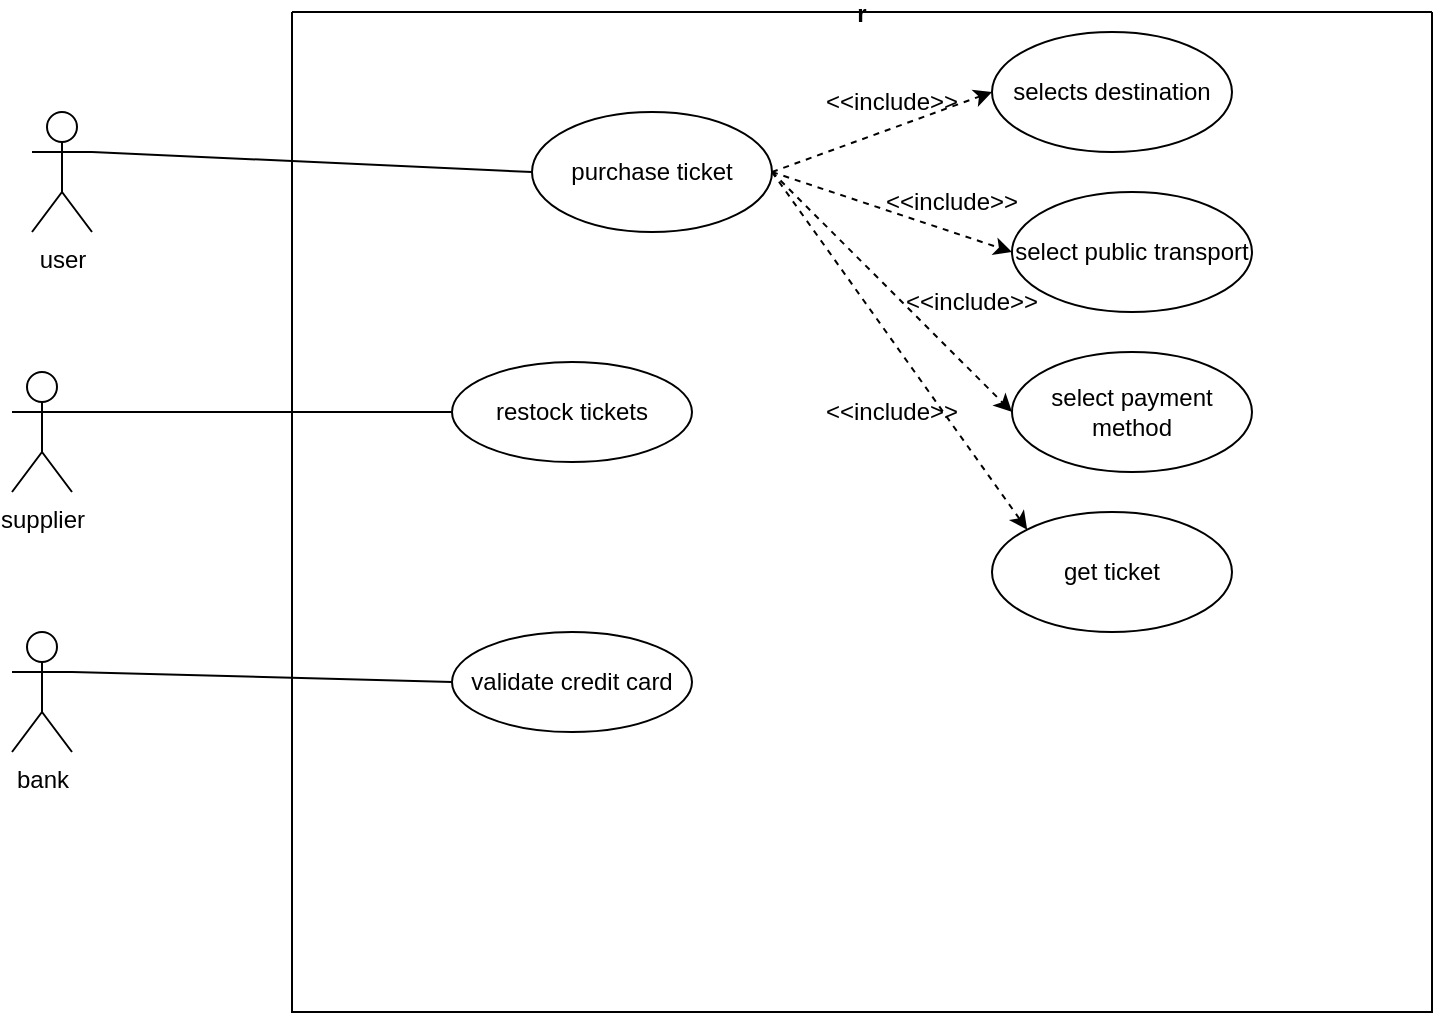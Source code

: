 <mxfile version="21.0.6" type="device"><diagram name="Page-1" id="CCaucMlcWNh_iTprGg6-"><mxGraphModel dx="884" dy="560" grid="1" gridSize="10" guides="1" tooltips="1" connect="1" arrows="1" fold="1" page="1" pageScale="1" pageWidth="850" pageHeight="1100" math="0" shadow="0"><root><mxCell id="0"/><mxCell id="1" parent="0"/><mxCell id="c48xit8Kti5dTDNlw_7c-1" value="user" style="shape=umlActor;verticalLabelPosition=bottom;verticalAlign=top;html=1;outlineConnect=0;" parent="1" vertex="1"><mxGeometry x="70" y="120" width="30" height="60" as="geometry"/></mxCell><mxCell id="c48xit8Kti5dTDNlw_7c-2" value="r" style="swimlane;startSize=0;" parent="1" vertex="1"><mxGeometry x="200" y="70" width="570" height="500" as="geometry"/></mxCell><mxCell id="c48xit8Kti5dTDNlw_7c-3" value="purchase ticket" style="ellipse;whiteSpace=wrap;html=1;" parent="c48xit8Kti5dTDNlw_7c-2" vertex="1"><mxGeometry x="120" y="50" width="120" height="60" as="geometry"/></mxCell><mxCell id="c48xit8Kti5dTDNlw_7c-4" value="" style="endArrow=classic;html=1;rounded=0;exitX=1;exitY=0.5;exitDx=0;exitDy=0;entryX=0;entryY=0.5;entryDx=0;entryDy=0;dashed=1;" parent="c48xit8Kti5dTDNlw_7c-2" source="c48xit8Kti5dTDNlw_7c-3" target="c48xit8Kti5dTDNlw_7c-5" edge="1"><mxGeometry width="50" height="50" relative="1" as="geometry"><mxPoint x="290" y="360" as="sourcePoint"/><mxPoint x="340" y="310" as="targetPoint"/></mxGeometry></mxCell><mxCell id="c48xit8Kti5dTDNlw_7c-5" value="selects destination" style="ellipse;whiteSpace=wrap;html=1;" parent="c48xit8Kti5dTDNlw_7c-2" vertex="1"><mxGeometry x="350" y="10" width="120" height="60" as="geometry"/></mxCell><mxCell id="c48xit8Kti5dTDNlw_7c-6" value="select public transport" style="ellipse;whiteSpace=wrap;html=1;" parent="c48xit8Kti5dTDNlw_7c-2" vertex="1"><mxGeometry x="360" y="90" width="120" height="60" as="geometry"/></mxCell><mxCell id="c48xit8Kti5dTDNlw_7c-7" value="select payment method" style="ellipse;whiteSpace=wrap;html=1;" parent="c48xit8Kti5dTDNlw_7c-2" vertex="1"><mxGeometry x="360" y="170" width="120" height="60" as="geometry"/></mxCell><mxCell id="c48xit8Kti5dTDNlw_7c-8" value="" style="endArrow=classic;html=1;rounded=0;exitX=1;exitY=0.5;exitDx=0;exitDy=0;entryX=0;entryY=0.5;entryDx=0;entryDy=0;dashed=1;" parent="c48xit8Kti5dTDNlw_7c-2" source="c48xit8Kti5dTDNlw_7c-3" target="c48xit8Kti5dTDNlw_7c-6" edge="1"><mxGeometry width="50" height="50" relative="1" as="geometry"><mxPoint x="290" y="360" as="sourcePoint"/><mxPoint x="340" y="310" as="targetPoint"/></mxGeometry></mxCell><mxCell id="c48xit8Kti5dTDNlw_7c-9" value="" style="endArrow=classic;html=1;rounded=0;exitX=1;exitY=0.5;exitDx=0;exitDy=0;entryX=0;entryY=0.5;entryDx=0;entryDy=0;dashed=1;" parent="c48xit8Kti5dTDNlw_7c-2" source="c48xit8Kti5dTDNlw_7c-3" target="c48xit8Kti5dTDNlw_7c-7" edge="1"><mxGeometry width="50" height="50" relative="1" as="geometry"><mxPoint x="290" y="360" as="sourcePoint"/><mxPoint x="340" y="310" as="targetPoint"/></mxGeometry></mxCell><mxCell id="c48xit8Kti5dTDNlw_7c-10" value="&amp;lt;&amp;lt;include&amp;gt;&amp;gt;" style="text;html=1;strokeColor=none;fillColor=none;align=center;verticalAlign=middle;whiteSpace=wrap;rounded=0;" parent="c48xit8Kti5dTDNlw_7c-2" vertex="1"><mxGeometry x="270" y="30" width="60" height="30" as="geometry"/></mxCell><mxCell id="c48xit8Kti5dTDNlw_7c-11" value="&amp;lt;&amp;lt;include&amp;gt;&amp;gt;" style="text;html=1;strokeColor=none;fillColor=none;align=center;verticalAlign=middle;whiteSpace=wrap;rounded=0;" parent="c48xit8Kti5dTDNlw_7c-2" vertex="1"><mxGeometry x="300" y="80" width="60" height="30" as="geometry"/></mxCell><mxCell id="c48xit8Kti5dTDNlw_7c-23" value="restock tickets" style="ellipse;whiteSpace=wrap;html=1;" parent="c48xit8Kti5dTDNlw_7c-2" vertex="1"><mxGeometry x="80" y="175" width="120" height="50" as="geometry"/></mxCell><mxCell id="c48xit8Kti5dTDNlw_7c-12" value="&amp;lt;&amp;lt;include&amp;gt;&amp;gt;" style="text;html=1;strokeColor=none;fillColor=none;align=center;verticalAlign=middle;whiteSpace=wrap;rounded=0;" parent="c48xit8Kti5dTDNlw_7c-2" vertex="1"><mxGeometry x="310" y="130" width="60" height="30" as="geometry"/></mxCell><mxCell id="c48xit8Kti5dTDNlw_7c-27" value="validate credit card" style="ellipse;whiteSpace=wrap;html=1;" parent="c48xit8Kti5dTDNlw_7c-2" vertex="1"><mxGeometry x="80" y="310" width="120" height="50" as="geometry"/></mxCell><mxCell id="ZJ9j_Hp5ChWIul1yMtEE-4" value="get ticket" style="ellipse;whiteSpace=wrap;html=1;" vertex="1" parent="c48xit8Kti5dTDNlw_7c-2"><mxGeometry x="350" y="250" width="120" height="60" as="geometry"/></mxCell><mxCell id="ZJ9j_Hp5ChWIul1yMtEE-5" value="" style="endArrow=classic;html=1;rounded=0;exitX=1;exitY=0.5;exitDx=0;exitDy=0;entryX=0;entryY=0;entryDx=0;entryDy=0;dashed=1;" edge="1" parent="c48xit8Kti5dTDNlw_7c-2" source="c48xit8Kti5dTDNlw_7c-3" target="ZJ9j_Hp5ChWIul1yMtEE-4"><mxGeometry width="50" height="50" relative="1" as="geometry"><mxPoint x="250" y="90" as="sourcePoint"/><mxPoint x="370" y="210" as="targetPoint"/></mxGeometry></mxCell><mxCell id="ZJ9j_Hp5ChWIul1yMtEE-7" value="&amp;lt;&amp;lt;include&amp;gt;&amp;gt;" style="text;html=1;strokeColor=none;fillColor=none;align=center;verticalAlign=middle;whiteSpace=wrap;rounded=0;" vertex="1" parent="c48xit8Kti5dTDNlw_7c-2"><mxGeometry x="270" y="185" width="60" height="30" as="geometry"/></mxCell><mxCell id="c48xit8Kti5dTDNlw_7c-14" value="" style="endArrow=none;html=1;rounded=0;exitX=1;exitY=0.333;exitDx=0;exitDy=0;exitPerimeter=0;entryX=0;entryY=0.5;entryDx=0;entryDy=0;" parent="1" source="c48xit8Kti5dTDNlw_7c-1" target="c48xit8Kti5dTDNlw_7c-3" edge="1"><mxGeometry width="50" height="50" relative="1" as="geometry"><mxPoint x="270" y="400" as="sourcePoint"/><mxPoint x="320" y="350" as="targetPoint"/></mxGeometry></mxCell><mxCell id="c48xit8Kti5dTDNlw_7c-22" value="supplier" style="shape=umlActor;verticalLabelPosition=bottom;verticalAlign=top;html=1;outlineConnect=0;" parent="1" vertex="1"><mxGeometry x="60" y="250" width="30" height="60" as="geometry"/></mxCell><mxCell id="c48xit8Kti5dTDNlw_7c-25" value="" style="endArrow=none;html=1;rounded=0;exitX=1;exitY=0.333;exitDx=0;exitDy=0;exitPerimeter=0;entryX=0;entryY=0.5;entryDx=0;entryDy=0;" parent="1" source="c48xit8Kti5dTDNlw_7c-22" target="c48xit8Kti5dTDNlw_7c-23" edge="1"><mxGeometry width="50" height="50" relative="1" as="geometry"><mxPoint x="270" y="390" as="sourcePoint"/><mxPoint x="320" y="340" as="targetPoint"/></mxGeometry></mxCell><mxCell id="c48xit8Kti5dTDNlw_7c-26" value="bank&lt;br&gt;" style="shape=umlActor;verticalLabelPosition=bottom;verticalAlign=top;html=1;outlineConnect=0;" parent="1" vertex="1"><mxGeometry x="60" y="380" width="30" height="60" as="geometry"/></mxCell><mxCell id="c48xit8Kti5dTDNlw_7c-28" value="" style="endArrow=none;html=1;rounded=0;exitX=1;exitY=0.333;exitDx=0;exitDy=0;exitPerimeter=0;entryX=0;entryY=0.5;entryDx=0;entryDy=0;" parent="1" source="c48xit8Kti5dTDNlw_7c-26" target="c48xit8Kti5dTDNlw_7c-27" edge="1"><mxGeometry width="50" height="50" relative="1" as="geometry"><mxPoint x="270" y="390" as="sourcePoint"/><mxPoint x="320" y="340" as="targetPoint"/></mxGeometry></mxCell></root></mxGraphModel></diagram></mxfile>